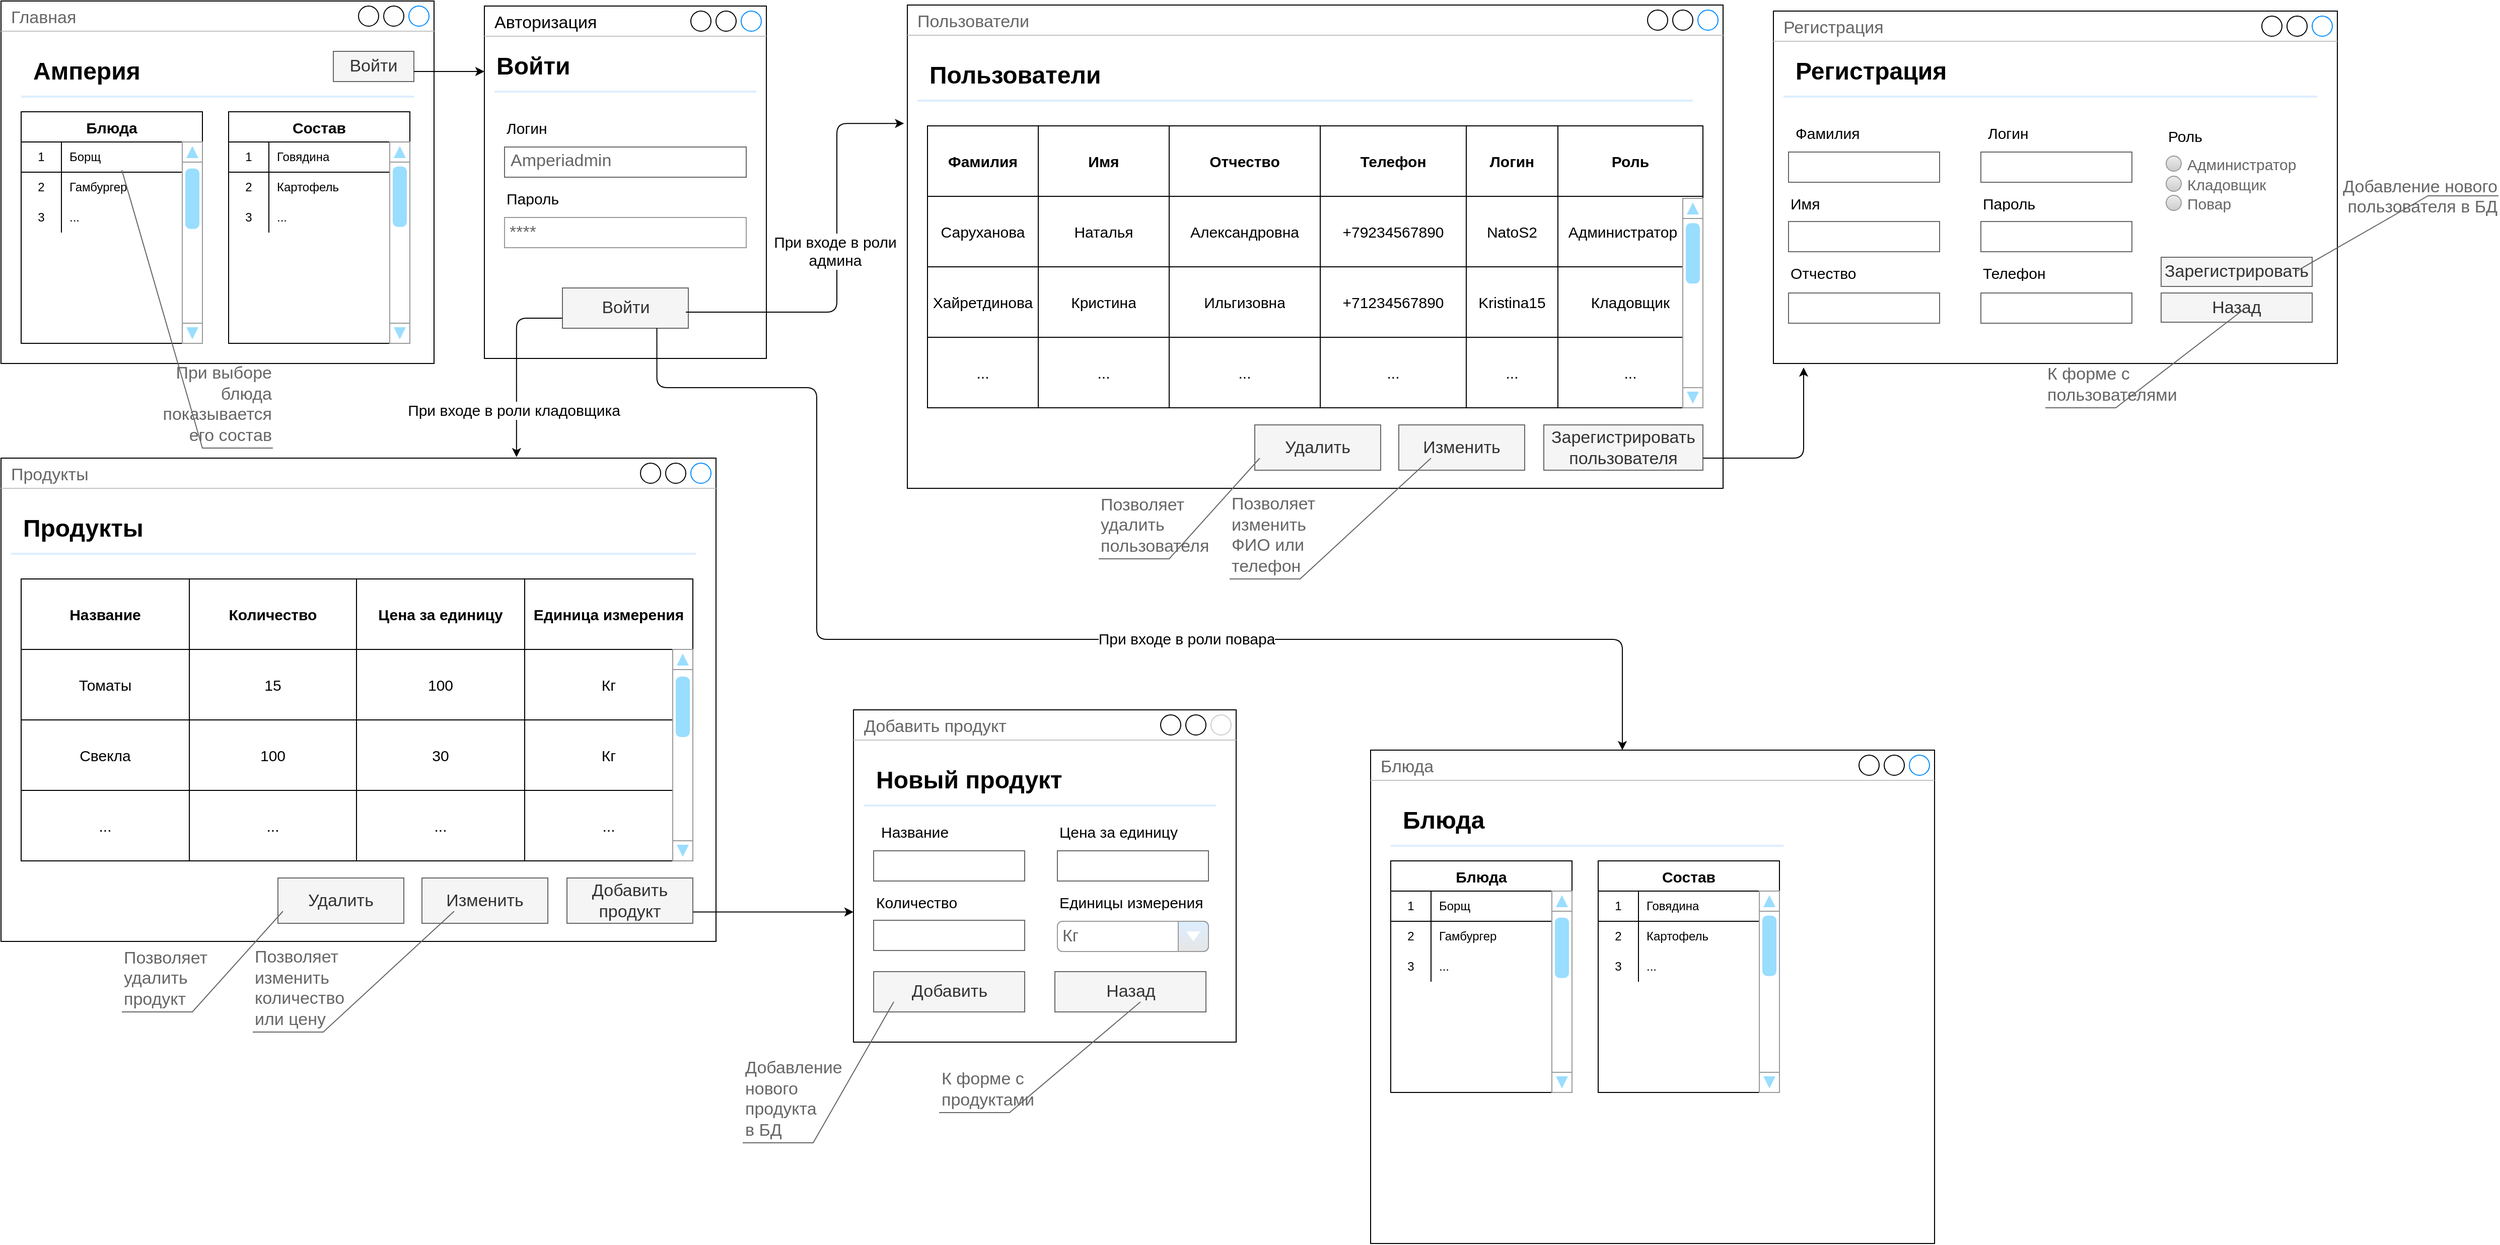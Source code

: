 <mxfile version="14.7.7" type="github">
  <diagram name="Page-1" id="03018318-947c-dd8e-b7a3-06fadd420f32">
    <mxGraphModel dx="1727" dy="912" grid="1" gridSize="10" guides="1" tooltips="1" connect="1" arrows="1" fold="1" page="1" pageScale="1" pageWidth="4681" pageHeight="3300" background="#ffffff" math="0" shadow="0">
      <root>
        <mxCell id="0" />
        <mxCell id="1" parent="0" />
        <mxCell id="wdpsz7SIbts_I8NSBxIE-1" value="Авторизация&lt;br&gt;" style="strokeWidth=1;shadow=0;dashed=0;align=left;html=1;shape=mxgraph.mockup.containers.window;align=left;verticalAlign=top;spacingLeft=8;strokeColor2=#008cff;strokeColor3=#c4c4c4;mainText=;fontSize=17;labelBackgroundColor=none;" vertex="1" parent="1">
          <mxGeometry x="520" y="31" width="280" height="350" as="geometry" />
        </mxCell>
        <mxCell id="wdpsz7SIbts_I8NSBxIE-2" value="Amperiadmin" style="strokeWidth=1;shadow=0;dashed=0;align=left;html=1;shape=mxgraph.mockup.text.textBox;fontColor=#666666;align=left;fontSize=17;spacingLeft=4;spacingTop=-3;strokeColor=#666666;mainText=;gradientColor=none;" vertex="1" parent="1">
          <mxGeometry x="540" y="171" width="240" height="30" as="geometry" />
        </mxCell>
        <UserObject label="Логин" placeholders="1" name="Variable" id="wdpsz7SIbts_I8NSBxIE-6">
          <mxCell style="text;html=1;strokeColor=none;fillColor=none;align=left;verticalAlign=middle;whiteSpace=wrap;overflow=hidden;fontSize=15;" vertex="1" parent="1">
            <mxGeometry x="540" y="141" width="80" height="20" as="geometry" />
          </mxCell>
        </UserObject>
        <UserObject label="Пароль" placeholders="1" name="Variable" id="wdpsz7SIbts_I8NSBxIE-7">
          <mxCell style="text;html=1;strokeColor=none;fillColor=none;align=left;verticalAlign=middle;whiteSpace=wrap;overflow=hidden;fontSize=15;" vertex="1" parent="1">
            <mxGeometry x="540" y="211" width="80" height="20" as="geometry" />
          </mxCell>
        </UserObject>
        <mxCell id="wdpsz7SIbts_I8NSBxIE-9" value="Войти" style="text;strokeColor=none;fillColor=none;html=1;fontSize=24;fontStyle=1;verticalAlign=middle;align=left;" vertex="1" parent="1">
          <mxGeometry x="530" y="71" width="100" height="40" as="geometry" />
        </mxCell>
        <mxCell id="wdpsz7SIbts_I8NSBxIE-11" value="Регистрация" style="strokeWidth=1;shadow=0;dashed=0;align=left;html=1;shape=mxgraph.mockup.containers.window;align=left;verticalAlign=top;spacingLeft=8;strokeColor2=#008cff;strokeColor3=#c4c4c4;fontColor=#666666;mainText=;fontSize=17;labelBackgroundColor=none;gradientColor=none;" vertex="1" parent="1">
          <mxGeometry x="1800" y="36" width="560" height="350" as="geometry" />
        </mxCell>
        <mxCell id="wdpsz7SIbts_I8NSBxIE-12" value="Регистрация" style="text;strokeColor=none;fillColor=none;html=1;fontSize=24;fontStyle=1;verticalAlign=middle;align=left;" vertex="1" parent="1">
          <mxGeometry x="1820" y="76" width="100" height="40" as="geometry" />
        </mxCell>
        <mxCell id="wdpsz7SIbts_I8NSBxIE-25" value="" style="shape=line;strokeColor=#ddeeff;strokeWidth=2;html=1;resizeWidth=1;align=left;" vertex="1" parent="1">
          <mxGeometry x="530" y="111" width="260" height="10" as="geometry" />
        </mxCell>
        <mxCell id="wdpsz7SIbts_I8NSBxIE-27" value="****" style="strokeWidth=1;shadow=0;dashed=0;align=left;html=1;shape=mxgraph.mockup.forms.pwField;strokeColor=#999999;mainText=;align=left;fontColor=#666666;fontSize=17;spacingLeft=3;gradientColor=none;" vertex="1" parent="1">
          <mxGeometry x="540" y="241" width="240" height="30" as="geometry" />
        </mxCell>
        <mxCell id="wdpsz7SIbts_I8NSBxIE-28" value="" style="shape=line;strokeColor=#ddeeff;strokeWidth=2;html=1;resizeWidth=1;align=left;" vertex="1" parent="1">
          <mxGeometry x="1810" y="116" width="530" height="10" as="geometry" />
        </mxCell>
        <mxCell id="wdpsz7SIbts_I8NSBxIE-30" value="Войти" style="rounded=0;whiteSpace=wrap;html=1;fontSize=17;fillColor=#f5f5f5;strokeColor=#666666;fontColor=#333333;align=center;" vertex="1" parent="1">
          <mxGeometry x="597.5" y="311" width="125" height="40" as="geometry" />
        </mxCell>
        <UserObject label="Отчество" placeholders="1" name="Variable" id="wdpsz7SIbts_I8NSBxIE-31">
          <mxCell style="text;html=1;strokeColor=none;fillColor=none;align=left;verticalAlign=middle;whiteSpace=wrap;overflow=hidden;fontSize=15;" vertex="1" parent="1">
            <mxGeometry x="1815" y="285" width="80" height="20" as="geometry" />
          </mxCell>
        </UserObject>
        <UserObject label="Имя" placeholders="1" name="Variable" id="wdpsz7SIbts_I8NSBxIE-32">
          <mxCell style="text;html=1;strokeColor=none;fillColor=none;align=left;verticalAlign=middle;whiteSpace=wrap;overflow=hidden;fontSize=15;" vertex="1" parent="1">
            <mxGeometry x="1815" y="216" width="80" height="20" as="geometry" />
          </mxCell>
        </UserObject>
        <UserObject label="Фамилия" placeholders="1" name="Variable" id="wdpsz7SIbts_I8NSBxIE-33">
          <mxCell style="text;html=1;strokeColor=none;fillColor=none;align=left;verticalAlign=middle;whiteSpace=wrap;overflow=hidden;fontSize=15;" vertex="1" parent="1">
            <mxGeometry x="1820" y="146" width="80" height="20" as="geometry" />
          </mxCell>
        </UserObject>
        <mxCell id="wdpsz7SIbts_I8NSBxIE-34" value="" style="strokeWidth=1;shadow=0;dashed=0;align=left;html=1;shape=mxgraph.mockup.text.textBox;fontColor=#666666;align=left;fontSize=17;spacingLeft=4;spacingTop=-3;strokeColor=#666666;mainText=;gradientColor=none;" vertex="1" parent="1">
          <mxGeometry x="1815" y="176" width="150" height="30" as="geometry" />
        </mxCell>
        <mxCell id="wdpsz7SIbts_I8NSBxIE-35" value="" style="strokeWidth=1;shadow=0;dashed=0;align=left;html=1;shape=mxgraph.mockup.text.textBox;fontColor=#666666;align=left;fontSize=17;spacingLeft=4;spacingTop=-3;strokeColor=#666666;mainText=;gradientColor=none;" vertex="1" parent="1">
          <mxGeometry x="1815" y="245" width="150" height="30" as="geometry" />
        </mxCell>
        <mxCell id="wdpsz7SIbts_I8NSBxIE-36" value="" style="strokeWidth=1;shadow=0;dashed=0;align=left;html=1;shape=mxgraph.mockup.text.textBox;fontColor=#666666;align=left;fontSize=17;spacingLeft=4;spacingTop=-3;strokeColor=#666666;mainText=;gradientColor=none;" vertex="1" parent="1">
          <mxGeometry x="1815" y="316" width="150" height="30" as="geometry" />
        </mxCell>
        <UserObject label="Пароль" placeholders="1" name="Variable" id="wdpsz7SIbts_I8NSBxIE-38">
          <mxCell style="text;html=1;strokeColor=none;fillColor=none;align=left;verticalAlign=middle;whiteSpace=wrap;overflow=hidden;fontSize=15;" vertex="1" parent="1">
            <mxGeometry x="2006" y="216" width="80" height="20" as="geometry" />
          </mxCell>
        </UserObject>
        <UserObject label="Логин" placeholders="1" name="Variable" id="wdpsz7SIbts_I8NSBxIE-39">
          <mxCell style="text;html=1;strokeColor=none;fillColor=none;align=left;verticalAlign=middle;whiteSpace=wrap;overflow=hidden;fontSize=15;" vertex="1" parent="1">
            <mxGeometry x="2011" y="146" width="80" height="20" as="geometry" />
          </mxCell>
        </UserObject>
        <mxCell id="wdpsz7SIbts_I8NSBxIE-40" value="" style="strokeWidth=1;shadow=0;dashed=0;align=left;html=1;shape=mxgraph.mockup.text.textBox;fontColor=#666666;align=left;fontSize=17;spacingLeft=4;spacingTop=-3;strokeColor=#666666;mainText=;gradientColor=none;" vertex="1" parent="1">
          <mxGeometry x="2006" y="176" width="150" height="30" as="geometry" />
        </mxCell>
        <mxCell id="wdpsz7SIbts_I8NSBxIE-41" value="" style="strokeWidth=1;shadow=0;dashed=0;align=left;html=1;shape=mxgraph.mockup.text.textBox;fontColor=#666666;align=left;fontSize=17;spacingLeft=4;spacingTop=-3;strokeColor=#666666;mainText=;gradientColor=none;" vertex="1" parent="1">
          <mxGeometry x="2006" y="245" width="150" height="30" as="geometry" />
        </mxCell>
        <UserObject label="Роль" placeholders="1" name="Variable" id="wdpsz7SIbts_I8NSBxIE-42">
          <mxCell style="text;html=1;strokeColor=none;fillColor=none;align=left;verticalAlign=middle;whiteSpace=wrap;overflow=hidden;fontSize=15;" vertex="1" parent="1">
            <mxGeometry x="2190" y="149" width="80" height="20" as="geometry" />
          </mxCell>
        </UserObject>
        <mxCell id="wdpsz7SIbts_I8NSBxIE-43" value="Администратор" style="shape=ellipse;fillColor=#eeeeee;strokeColor=#999999;gradientColor=#cccccc;html=1;align=left;spacingLeft=4;fontSize=15;fontColor=#666666;labelPosition=right;shadow=0;" vertex="1" parent="1">
          <mxGeometry x="2190" y="180" width="15" height="15" as="geometry" />
        </mxCell>
        <mxCell id="wdpsz7SIbts_I8NSBxIE-44" value="Кладовщик" style="shape=ellipse;fillColor=#eeeeee;strokeColor=#999999;gradientColor=#cccccc;html=1;align=left;spacingLeft=4;fontSize=15;fontColor=#666666;labelPosition=right;shadow=0;" vertex="1" parent="1">
          <mxGeometry x="2190" y="200" width="15" height="15" as="geometry" />
        </mxCell>
        <mxCell id="wdpsz7SIbts_I8NSBxIE-45" value="Повар" style="shape=ellipse;fillColor=#eeeeee;strokeColor=#999999;gradientColor=#cccccc;html=1;align=left;spacingLeft=4;fontSize=15;fontColor=#666666;labelPosition=right;shadow=0;" vertex="1" parent="1">
          <mxGeometry x="2190" y="219" width="15" height="15" as="geometry" />
        </mxCell>
        <UserObject label="Телефон" placeholders="1" name="Variable" id="wdpsz7SIbts_I8NSBxIE-47">
          <mxCell style="text;html=1;strokeColor=none;fillColor=none;align=left;verticalAlign=middle;whiteSpace=wrap;overflow=hidden;fontSize=15;" vertex="1" parent="1">
            <mxGeometry x="2006" y="285" width="80" height="20" as="geometry" />
          </mxCell>
        </UserObject>
        <mxCell id="wdpsz7SIbts_I8NSBxIE-48" value="" style="strokeWidth=1;shadow=0;dashed=0;align=left;html=1;shape=mxgraph.mockup.text.textBox;fontColor=#666666;align=left;fontSize=17;spacingLeft=4;spacingTop=-3;strokeColor=#666666;mainText=;gradientColor=none;" vertex="1" parent="1">
          <mxGeometry x="2006" y="316" width="150" height="30" as="geometry" />
        </mxCell>
        <mxCell id="wdpsz7SIbts_I8NSBxIE-49" value="Назад" style="rounded=0;whiteSpace=wrap;html=1;fontSize=17;fillColor=#f5f5f5;strokeColor=#666666;fontColor=#333333;align=center;" vertex="1" parent="1">
          <mxGeometry x="2185" y="316" width="150" height="29" as="geometry" />
        </mxCell>
        <mxCell id="wdpsz7SIbts_I8NSBxIE-50" value="Добавить продукт" style="strokeWidth=1;shadow=0;dashed=0;align=center;html=1;shape=mxgraph.mockup.containers.window;align=left;verticalAlign=top;spacingLeft=8;strokeColor2=#CCCCCC;strokeColor3=#c4c4c4;fontColor=#666666;mainText=;fontSize=17;labelBackgroundColor=none;gradientColor=none;connectable=1;recursiveResize=1;" vertex="1" parent="1">
          <mxGeometry x="886.5" y="730" width="380" height="330" as="geometry" />
        </mxCell>
        <mxCell id="wdpsz7SIbts_I8NSBxIE-51" value="Новый продукт" style="text;strokeColor=none;fillColor=none;html=1;fontSize=24;fontStyle=1;verticalAlign=middle;align=left;" vertex="1" parent="1">
          <mxGeometry x="906.5" y="780" width="100" height="40" as="geometry" />
        </mxCell>
        <mxCell id="wdpsz7SIbts_I8NSBxIE-52" value="" style="shape=line;strokeColor=#ddeeff;strokeWidth=2;html=1;resizeWidth=1;align=left;" vertex="1" parent="1">
          <mxGeometry x="896.5" y="820" width="350" height="10" as="geometry" />
        </mxCell>
        <UserObject label="Цена за единицу" placeholders="1" name="Variable" id="wdpsz7SIbts_I8NSBxIE-53">
          <mxCell style="text;html=1;strokeColor=none;fillColor=none;align=left;verticalAlign=middle;whiteSpace=wrap;overflow=hidden;fontSize=15;" vertex="1" parent="1">
            <mxGeometry x="1089" y="840" width="160" height="20" as="geometry" />
          </mxCell>
        </UserObject>
        <UserObject label="Количество" placeholders="1" name="Variable" id="wdpsz7SIbts_I8NSBxIE-54">
          <mxCell style="text;html=1;strokeColor=none;fillColor=none;align=left;verticalAlign=middle;whiteSpace=wrap;overflow=hidden;fontSize=15;" vertex="1" parent="1">
            <mxGeometry x="906.5" y="910" width="100" height="20" as="geometry" />
          </mxCell>
        </UserObject>
        <UserObject label="Название" placeholders="1" name="Variable" id="wdpsz7SIbts_I8NSBxIE-55">
          <mxCell style="text;html=1;strokeColor=none;fillColor=none;align=left;verticalAlign=middle;whiteSpace=wrap;overflow=hidden;fontSize=15;" vertex="1" parent="1">
            <mxGeometry x="911.5" y="840" width="80" height="20" as="geometry" />
          </mxCell>
        </UserObject>
        <mxCell id="wdpsz7SIbts_I8NSBxIE-56" value="" style="strokeWidth=1;shadow=0;dashed=0;align=left;html=1;shape=mxgraph.mockup.text.textBox;fontColor=#666666;align=left;fontSize=17;spacingLeft=4;spacingTop=-3;strokeColor=#666666;mainText=;gradientColor=none;" vertex="1" parent="1">
          <mxGeometry x="906.5" y="870" width="150" height="30" as="geometry" />
        </mxCell>
        <mxCell id="wdpsz7SIbts_I8NSBxIE-57" value="" style="strokeWidth=1;shadow=0;dashed=0;align=left;html=1;shape=mxgraph.mockup.text.textBox;fontColor=#666666;align=left;fontSize=17;spacingLeft=4;spacingTop=-3;strokeColor=#666666;mainText=;gradientColor=none;" vertex="1" parent="1">
          <mxGeometry x="906.5" y="939" width="150" height="30" as="geometry" />
        </mxCell>
        <UserObject label="Единицы измерения" placeholders="1" name="Variable" id="wdpsz7SIbts_I8NSBxIE-60">
          <mxCell style="text;html=1;strokeColor=none;fillColor=none;align=left;verticalAlign=middle;whiteSpace=wrap;overflow=hidden;fontSize=15;" vertex="1" parent="1">
            <mxGeometry x="1089" y="910" width="147.5" height="20" as="geometry" />
          </mxCell>
        </UserObject>
        <mxCell id="wdpsz7SIbts_I8NSBxIE-61" value="" style="strokeWidth=1;shadow=0;dashed=0;align=left;html=1;shape=mxgraph.mockup.text.textBox;fontColor=#666666;align=left;fontSize=17;spacingLeft=4;spacingTop=-3;strokeColor=#666666;mainText=;gradientColor=none;" vertex="1" parent="1">
          <mxGeometry x="1089" y="870" width="150" height="30" as="geometry" />
        </mxCell>
        <mxCell id="wdpsz7SIbts_I8NSBxIE-62" value="Кг" style="strokeWidth=1;shadow=0;dashed=0;align=center;html=1;shape=mxgraph.mockup.forms.comboBox;strokeColor=#999999;fillColor=#ddeeff;align=left;fillColor2=#E6E6E6;mainText=;fontColor=#666666;fontSize=17;spacingLeft=3;labelBackgroundColor=none;sketch=0;" vertex="1" parent="1">
          <mxGeometry x="1089" y="940" width="150" height="30" as="geometry" />
        </mxCell>
        <mxCell id="wdpsz7SIbts_I8NSBxIE-63" value="Добавить" style="rounded=0;whiteSpace=wrap;html=1;fontSize=17;fillColor=#f5f5f5;strokeColor=#666666;fontColor=#333333;align=center;" vertex="1" parent="1">
          <mxGeometry x="906.5" y="990" width="150" height="40" as="geometry" />
        </mxCell>
        <mxCell id="wdpsz7SIbts_I8NSBxIE-64" value="Главная" style="strokeWidth=1;shadow=0;dashed=0;align=center;html=1;shape=mxgraph.mockup.containers.window;align=left;verticalAlign=top;spacingLeft=8;strokeColor2=#008cff;strokeColor3=#c4c4c4;fontColor=#666666;mainText=;fontSize=17;labelBackgroundColor=none;rounded=0;sketch=0;gradientColor=none;" vertex="1" parent="1">
          <mxGeometry x="40" y="26" width="430" height="360" as="geometry" />
        </mxCell>
        <mxCell id="wdpsz7SIbts_I8NSBxIE-65" value="Блюда" style="shape=table;startSize=30;container=1;collapsible=0;childLayout=tableLayout;fixedRows=1;rowLines=0;fontStyle=1;align=center;rounded=0;shadow=0;labelBackgroundColor=none;sketch=0;fontSize=15;gradientColor=none;" vertex="1" parent="1">
          <mxGeometry x="60" y="136" width="180" height="230" as="geometry" />
        </mxCell>
        <mxCell id="wdpsz7SIbts_I8NSBxIE-66" value="" style="shape=partialRectangle;html=1;whiteSpace=wrap;collapsible=0;dropTarget=0;pointerEvents=0;fillColor=none;top=0;left=0;bottom=1;right=0;points=[[0,0.5],[1,0.5]];portConstraint=eastwest;" vertex="1" parent="wdpsz7SIbts_I8NSBxIE-65">
          <mxGeometry y="30" width="180" height="30" as="geometry" />
        </mxCell>
        <mxCell id="wdpsz7SIbts_I8NSBxIE-67" value="1" style="shape=partialRectangle;html=1;whiteSpace=wrap;connectable=0;fillColor=none;top=0;left=0;bottom=0;right=0;overflow=hidden;" vertex="1" parent="wdpsz7SIbts_I8NSBxIE-66">
          <mxGeometry width="40" height="30" as="geometry" />
        </mxCell>
        <mxCell id="wdpsz7SIbts_I8NSBxIE-68" value="Борщ" style="shape=partialRectangle;html=1;whiteSpace=wrap;connectable=0;fillColor=none;top=0;left=0;bottom=0;right=0;align=left;spacingLeft=6;overflow=hidden;" vertex="1" parent="wdpsz7SIbts_I8NSBxIE-66">
          <mxGeometry x="40" width="140" height="30" as="geometry" />
        </mxCell>
        <mxCell id="wdpsz7SIbts_I8NSBxIE-69" value="" style="shape=partialRectangle;html=1;whiteSpace=wrap;collapsible=0;dropTarget=0;pointerEvents=0;fillColor=none;top=0;left=0;bottom=0;right=0;points=[[0,0.5],[1,0.5]];portConstraint=eastwest;" vertex="1" parent="wdpsz7SIbts_I8NSBxIE-65">
          <mxGeometry y="60" width="180" height="30" as="geometry" />
        </mxCell>
        <mxCell id="wdpsz7SIbts_I8NSBxIE-70" value="2" style="shape=partialRectangle;html=1;whiteSpace=wrap;connectable=0;fillColor=none;top=0;left=0;bottom=0;right=0;overflow=hidden;" vertex="1" parent="wdpsz7SIbts_I8NSBxIE-69">
          <mxGeometry width="40" height="30" as="geometry" />
        </mxCell>
        <mxCell id="wdpsz7SIbts_I8NSBxIE-71" value="Гамбургер" style="shape=partialRectangle;html=1;whiteSpace=wrap;connectable=0;fillColor=none;top=0;left=0;bottom=0;right=0;align=left;spacingLeft=6;overflow=hidden;" vertex="1" parent="wdpsz7SIbts_I8NSBxIE-69">
          <mxGeometry x="40" width="140" height="30" as="geometry" />
        </mxCell>
        <mxCell id="wdpsz7SIbts_I8NSBxIE-72" value="" style="shape=partialRectangle;html=1;whiteSpace=wrap;collapsible=0;dropTarget=0;pointerEvents=0;fillColor=none;top=0;left=0;bottom=0;right=0;points=[[0,0.5],[1,0.5]];portConstraint=eastwest;" vertex="1" parent="wdpsz7SIbts_I8NSBxIE-65">
          <mxGeometry y="90" width="180" height="30" as="geometry" />
        </mxCell>
        <mxCell id="wdpsz7SIbts_I8NSBxIE-73" value="3" style="shape=partialRectangle;html=1;whiteSpace=wrap;connectable=0;fillColor=none;top=0;left=0;bottom=0;right=0;overflow=hidden;" vertex="1" parent="wdpsz7SIbts_I8NSBxIE-72">
          <mxGeometry width="40" height="30" as="geometry" />
        </mxCell>
        <mxCell id="wdpsz7SIbts_I8NSBxIE-74" value="..." style="shape=partialRectangle;html=1;whiteSpace=wrap;connectable=0;fillColor=none;top=0;left=0;bottom=0;right=0;align=left;spacingLeft=6;overflow=hidden;" vertex="1" parent="wdpsz7SIbts_I8NSBxIE-72">
          <mxGeometry x="40" width="140" height="30" as="geometry" />
        </mxCell>
        <mxCell id="wdpsz7SIbts_I8NSBxIE-94" value="" style="verticalLabelPosition=bottom;shadow=0;dashed=0;align=center;html=1;verticalAlign=top;strokeWidth=1;shape=mxgraph.mockup.navigation.scrollBar;strokeColor=#999999;barPos=93.667;fillColor2=#99ddff;strokeColor2=none;direction=north;rounded=0;labelBackgroundColor=none;sketch=0;fontSize=15;gradientColor=none;" vertex="1" parent="1">
          <mxGeometry x="220" y="166" width="20" height="200" as="geometry" />
        </mxCell>
        <mxCell id="wdpsz7SIbts_I8NSBxIE-96" value="Амперия" style="text;strokeColor=none;fillColor=none;html=1;fontSize=24;fontStyle=1;verticalAlign=middle;align=left;" vertex="1" parent="1">
          <mxGeometry x="70" y="76" width="100" height="40" as="geometry" />
        </mxCell>
        <mxCell id="wdpsz7SIbts_I8NSBxIE-97" value="" style="shape=line;strokeColor=#ddeeff;strokeWidth=2;html=1;resizeWidth=1;align=left;" vertex="1" parent="1">
          <mxGeometry x="60" y="116" width="390" height="10" as="geometry" />
        </mxCell>
        <mxCell id="wdpsz7SIbts_I8NSBxIE-98" value="Состав" style="shape=table;startSize=30;container=1;collapsible=0;childLayout=tableLayout;fixedRows=1;rowLines=0;fontStyle=1;align=center;rounded=0;shadow=0;labelBackgroundColor=none;sketch=0;fontSize=15;gradientColor=none;" vertex="1" parent="1">
          <mxGeometry x="266" y="136" width="180" height="230" as="geometry" />
        </mxCell>
        <mxCell id="wdpsz7SIbts_I8NSBxIE-99" value="" style="shape=partialRectangle;html=1;whiteSpace=wrap;collapsible=0;dropTarget=0;pointerEvents=0;fillColor=none;top=0;left=0;bottom=1;right=0;points=[[0,0.5],[1,0.5]];portConstraint=eastwest;" vertex="1" parent="wdpsz7SIbts_I8NSBxIE-98">
          <mxGeometry y="30" width="180" height="30" as="geometry" />
        </mxCell>
        <mxCell id="wdpsz7SIbts_I8NSBxIE-100" value="1" style="shape=partialRectangle;html=1;whiteSpace=wrap;connectable=0;fillColor=none;top=0;left=0;bottom=0;right=0;overflow=hidden;" vertex="1" parent="wdpsz7SIbts_I8NSBxIE-99">
          <mxGeometry width="40" height="30" as="geometry" />
        </mxCell>
        <mxCell id="wdpsz7SIbts_I8NSBxIE-101" value="Говядина" style="shape=partialRectangle;html=1;whiteSpace=wrap;connectable=0;fillColor=none;top=0;left=0;bottom=0;right=0;align=left;spacingLeft=6;overflow=hidden;strokeColor=none;strokeWidth=0;" vertex="1" parent="wdpsz7SIbts_I8NSBxIE-99">
          <mxGeometry x="40" width="140" height="30" as="geometry" />
        </mxCell>
        <mxCell id="wdpsz7SIbts_I8NSBxIE-102" value="" style="shape=partialRectangle;html=1;whiteSpace=wrap;collapsible=0;dropTarget=0;pointerEvents=0;fillColor=none;top=0;left=0;bottom=0;right=0;points=[[0,0.5],[1,0.5]];portConstraint=eastwest;" vertex="1" parent="wdpsz7SIbts_I8NSBxIE-98">
          <mxGeometry y="60" width="180" height="30" as="geometry" />
        </mxCell>
        <mxCell id="wdpsz7SIbts_I8NSBxIE-103" value="2" style="shape=partialRectangle;html=1;whiteSpace=wrap;connectable=0;fillColor=none;top=0;left=0;bottom=0;right=0;overflow=hidden;strokeColor=none;" vertex="1" parent="wdpsz7SIbts_I8NSBxIE-102">
          <mxGeometry width="40" height="30" as="geometry" />
        </mxCell>
        <mxCell id="wdpsz7SIbts_I8NSBxIE-104" value="Картофель" style="shape=partialRectangle;html=1;whiteSpace=wrap;connectable=0;fillColor=none;top=0;left=0;bottom=0;right=0;align=left;spacingLeft=6;overflow=hidden;strokeColor=none;" vertex="1" parent="wdpsz7SIbts_I8NSBxIE-102">
          <mxGeometry x="40" width="140" height="30" as="geometry" />
        </mxCell>
        <mxCell id="wdpsz7SIbts_I8NSBxIE-105" value="" style="shape=partialRectangle;html=1;whiteSpace=wrap;collapsible=0;dropTarget=0;pointerEvents=0;fillColor=none;top=0;left=0;bottom=0;right=0;points=[[0,0.5],[1,0.5]];portConstraint=eastwest;" vertex="1" parent="wdpsz7SIbts_I8NSBxIE-98">
          <mxGeometry y="90" width="180" height="30" as="geometry" />
        </mxCell>
        <mxCell id="wdpsz7SIbts_I8NSBxIE-106" value="3" style="shape=partialRectangle;html=1;whiteSpace=wrap;connectable=0;fillColor=none;top=0;left=0;bottom=0;right=0;overflow=hidden;" vertex="1" parent="wdpsz7SIbts_I8NSBxIE-105">
          <mxGeometry width="40" height="30" as="geometry" />
        </mxCell>
        <mxCell id="wdpsz7SIbts_I8NSBxIE-107" value="..." style="shape=partialRectangle;html=1;whiteSpace=wrap;connectable=0;fillColor=none;top=0;left=0;bottom=0;right=0;align=left;spacingLeft=6;overflow=hidden;" vertex="1" parent="wdpsz7SIbts_I8NSBxIE-105">
          <mxGeometry x="40" width="140" height="30" as="geometry" />
        </mxCell>
        <mxCell id="wdpsz7SIbts_I8NSBxIE-108" value="" style="verticalLabelPosition=bottom;shadow=0;dashed=0;align=center;html=1;verticalAlign=top;strokeWidth=1;shape=mxgraph.mockup.navigation.scrollBar;strokeColor=#999999;barPos=95.667;fillColor2=#99ddff;strokeColor2=none;direction=north;rounded=0;labelBackgroundColor=none;sketch=0;fontSize=15;gradientColor=none;" vertex="1" parent="1">
          <mxGeometry x="426" y="166" width="20" height="200" as="geometry" />
        </mxCell>
        <mxCell id="wdpsz7SIbts_I8NSBxIE-111" value="Войти" style="rounded=0;whiteSpace=wrap;html=1;fontSize=17;fillColor=#f5f5f5;strokeColor=#666666;fontColor=#333333;align=center;" vertex="1" parent="1">
          <mxGeometry x="370" y="76" width="80" height="30" as="geometry" />
        </mxCell>
        <mxCell id="wdpsz7SIbts_I8NSBxIE-113" value="" style="edgeStyle=segmentEdgeStyle;endArrow=classic;html=1;fontSize=15;" edge="1" parent="1">
          <mxGeometry width="50" height="50" relative="1" as="geometry">
            <mxPoint x="450" y="96" as="sourcePoint" />
            <mxPoint x="520" y="96" as="targetPoint" />
          </mxGeometry>
        </mxCell>
        <mxCell id="wdpsz7SIbts_I8NSBxIE-114" value="Продукты" style="strokeWidth=1;shadow=0;dashed=0;align=center;html=1;shape=mxgraph.mockup.containers.window;align=left;verticalAlign=top;spacingLeft=8;strokeColor2=#008cff;strokeColor3=#c4c4c4;fontColor=#666666;mainText=;fontSize=17;labelBackgroundColor=none;rounded=0;sketch=0;gradientColor=none;" vertex="1" parent="1">
          <mxGeometry x="40" y="480" width="710" height="480" as="geometry" />
        </mxCell>
        <mxCell id="wdpsz7SIbts_I8NSBxIE-117" value="Продукты" style="text;strokeColor=none;fillColor=none;html=1;fontSize=24;fontStyle=1;verticalAlign=middle;align=left;" vertex="1" parent="1">
          <mxGeometry x="60" y="530" width="100" height="40" as="geometry" />
        </mxCell>
        <mxCell id="wdpsz7SIbts_I8NSBxIE-118" value="" style="shape=line;strokeColor=#ddeeff;strokeWidth=2;html=1;resizeWidth=1;align=left;" vertex="1" parent="1">
          <mxGeometry x="50" y="570" width="680" height="10" as="geometry" />
        </mxCell>
        <mxCell id="wdpsz7SIbts_I8NSBxIE-119" value="" style="shape=table;html=1;whiteSpace=wrap;startSize=0;container=1;collapsible=0;childLayout=tableLayout;columnLines=0;rowLines=0;rounded=0;shadow=0;labelBackgroundColor=none;sketch=0;fontSize=18;strokeColor=#000000;strokeWidth=0;gradientColor=none;align=center;" vertex="1" parent="1">
          <mxGeometry x="60" y="600" width="500" height="210" as="geometry" />
        </mxCell>
        <mxCell id="wdpsz7SIbts_I8NSBxIE-120" value="" style="shape=partialRectangle;html=1;whiteSpace=wrap;collapsible=0;dropTarget=0;pointerEvents=0;fillColor=none;top=0;left=0;bottom=0;right=0;points=[[0,0.5],[1,0.5]];portConstraint=eastwest;" vertex="1" parent="wdpsz7SIbts_I8NSBxIE-119">
          <mxGeometry width="500" height="70" as="geometry" />
        </mxCell>
        <mxCell id="wdpsz7SIbts_I8NSBxIE-121" value="Название" style="shape=partialRectangle;html=1;whiteSpace=wrap;connectable=0;fillColor=none;top=1;left=1;bottom=1;right=1;overflow=hidden;fontStyle=1;fontSize=15;" vertex="1" parent="wdpsz7SIbts_I8NSBxIE-120">
          <mxGeometry width="167" height="70" as="geometry" />
        </mxCell>
        <mxCell id="wdpsz7SIbts_I8NSBxIE-122" value="Количество" style="shape=partialRectangle;html=1;whiteSpace=wrap;connectable=0;fillColor=none;top=1;left=1;bottom=1;right=1;overflow=hidden;fontStyle=1;fontSize=15;" vertex="1" parent="wdpsz7SIbts_I8NSBxIE-120">
          <mxGeometry x="167" width="166" height="70" as="geometry" />
        </mxCell>
        <mxCell id="wdpsz7SIbts_I8NSBxIE-123" value="Цена за единицу" style="shape=partialRectangle;html=1;whiteSpace=wrap;connectable=0;fillColor=none;top=1;left=1;bottom=1;right=1;overflow=hidden;fontStyle=1;fontSize=15;" vertex="1" parent="wdpsz7SIbts_I8NSBxIE-120">
          <mxGeometry x="333" width="167" height="70" as="geometry" />
        </mxCell>
        <mxCell id="wdpsz7SIbts_I8NSBxIE-128" value="" style="shape=partialRectangle;html=1;whiteSpace=wrap;collapsible=0;dropTarget=0;pointerEvents=0;fillColor=none;top=0;left=0;bottom=0;right=0;points=[[0,0.5],[1,0.5]];portConstraint=eastwest;" vertex="1" parent="wdpsz7SIbts_I8NSBxIE-119">
          <mxGeometry y="70" width="500" height="70" as="geometry" />
        </mxCell>
        <mxCell id="wdpsz7SIbts_I8NSBxIE-129" value="Томаты" style="shape=partialRectangle;html=1;whiteSpace=wrap;connectable=0;fillColor=none;top=1;left=1;bottom=1;right=1;overflow=hidden;fontSize=15;" vertex="1" parent="wdpsz7SIbts_I8NSBxIE-128">
          <mxGeometry width="167" height="70" as="geometry" />
        </mxCell>
        <mxCell id="wdpsz7SIbts_I8NSBxIE-130" value="15" style="shape=partialRectangle;html=1;whiteSpace=wrap;connectable=0;fillColor=none;top=1;left=1;bottom=1;right=1;overflow=hidden;fontSize=15;" vertex="1" parent="wdpsz7SIbts_I8NSBxIE-128">
          <mxGeometry x="167" width="166" height="70" as="geometry" />
        </mxCell>
        <mxCell id="wdpsz7SIbts_I8NSBxIE-131" value="100" style="shape=partialRectangle;html=1;whiteSpace=wrap;connectable=0;fillColor=none;top=1;left=1;bottom=1;right=1;overflow=hidden;fontSize=15;" vertex="1" parent="wdpsz7SIbts_I8NSBxIE-128">
          <mxGeometry x="333" width="167" height="70" as="geometry" />
        </mxCell>
        <mxCell id="wdpsz7SIbts_I8NSBxIE-124" value="" style="shape=partialRectangle;html=1;whiteSpace=wrap;collapsible=0;dropTarget=0;pointerEvents=0;fillColor=none;top=0;left=0;bottom=0;right=0;points=[[0,0.5],[1,0.5]];portConstraint=eastwest;" vertex="1" parent="wdpsz7SIbts_I8NSBxIE-119">
          <mxGeometry y="140" width="500" height="70" as="geometry" />
        </mxCell>
        <mxCell id="wdpsz7SIbts_I8NSBxIE-125" value="Свекла" style="shape=partialRectangle;html=1;whiteSpace=wrap;connectable=0;fillColor=none;top=1;left=1;bottom=1;right=1;overflow=hidden;fontSize=15;" vertex="1" parent="wdpsz7SIbts_I8NSBxIE-124">
          <mxGeometry width="167" height="70" as="geometry" />
        </mxCell>
        <mxCell id="wdpsz7SIbts_I8NSBxIE-126" value="100" style="shape=partialRectangle;html=1;whiteSpace=wrap;connectable=0;fillColor=none;top=1;left=1;bottom=1;right=1;overflow=hidden;fontSize=15;" vertex="1" parent="wdpsz7SIbts_I8NSBxIE-124">
          <mxGeometry x="167" width="166" height="70" as="geometry" />
        </mxCell>
        <mxCell id="wdpsz7SIbts_I8NSBxIE-127" value="30" style="shape=partialRectangle;html=1;whiteSpace=wrap;connectable=0;fillColor=none;top=1;left=1;bottom=1;right=1;overflow=hidden;fontSize=15;" vertex="1" parent="wdpsz7SIbts_I8NSBxIE-124">
          <mxGeometry x="333" width="167" height="70" as="geometry" />
        </mxCell>
        <mxCell id="wdpsz7SIbts_I8NSBxIE-132" value="Единица измерения" style="shape=partialRectangle;html=1;whiteSpace=wrap;connectable=0;fillColor=none;top=1;left=1;bottom=1;right=1;overflow=hidden;fontStyle=1;fontSize=15;" vertex="1" parent="1">
          <mxGeometry x="560" y="600" width="167" height="70" as="geometry" />
        </mxCell>
        <mxCell id="wdpsz7SIbts_I8NSBxIE-133" value="Кг" style="shape=partialRectangle;html=1;whiteSpace=wrap;connectable=0;fillColor=none;top=1;left=1;bottom=1;right=1;overflow=hidden;fontSize=15;" vertex="1" parent="1">
          <mxGeometry x="560" y="670" width="167" height="70" as="geometry" />
        </mxCell>
        <mxCell id="wdpsz7SIbts_I8NSBxIE-134" value="Кг" style="shape=partialRectangle;html=1;whiteSpace=wrap;connectable=0;fillColor=none;top=1;left=1;bottom=1;right=1;overflow=hidden;fontSize=15;" vertex="1" parent="1">
          <mxGeometry x="560" y="740" width="167" height="70" as="geometry" />
        </mxCell>
        <mxCell id="wdpsz7SIbts_I8NSBxIE-139" value="..." style="shape=partialRectangle;html=1;whiteSpace=wrap;connectable=0;fillColor=none;top=1;left=1;bottom=1;right=1;overflow=hidden;fontSize=15;" vertex="1" parent="1">
          <mxGeometry x="60" y="810" width="167" height="70" as="geometry" />
        </mxCell>
        <mxCell id="wdpsz7SIbts_I8NSBxIE-140" value="..." style="shape=partialRectangle;html=1;whiteSpace=wrap;connectable=0;fillColor=none;top=1;left=1;bottom=1;right=1;overflow=hidden;fontSize=15;" vertex="1" parent="1">
          <mxGeometry x="227" y="810" width="166" height="70" as="geometry" />
        </mxCell>
        <mxCell id="wdpsz7SIbts_I8NSBxIE-141" value="..." style="shape=partialRectangle;html=1;whiteSpace=wrap;connectable=0;fillColor=none;top=1;left=1;bottom=1;right=1;overflow=hidden;fontSize=15;" vertex="1" parent="1">
          <mxGeometry x="393" y="810" width="167" height="70" as="geometry" />
        </mxCell>
        <mxCell id="wdpsz7SIbts_I8NSBxIE-142" value="..." style="shape=partialRectangle;html=1;whiteSpace=wrap;connectable=0;fillColor=none;top=1;left=1;bottom=1;right=1;overflow=hidden;fontSize=15;" vertex="1" parent="1">
          <mxGeometry x="560" y="810" width="167" height="70" as="geometry" />
        </mxCell>
        <mxCell id="wdpsz7SIbts_I8NSBxIE-144" value="" style="verticalLabelPosition=bottom;shadow=0;dashed=0;align=center;html=1;verticalAlign=top;strokeWidth=1;shape=mxgraph.mockup.navigation.scrollBar;strokeColor=#999999;barPos=93.667;fillColor2=#99ddff;strokeColor2=none;direction=north;rounded=0;labelBackgroundColor=none;sketch=0;fontSize=15;gradientColor=none;" vertex="1" parent="1">
          <mxGeometry x="707" y="670" width="20" height="210" as="geometry" />
        </mxCell>
        <mxCell id="wdpsz7SIbts_I8NSBxIE-145" value="Добавить продукт" style="rounded=0;whiteSpace=wrap;html=1;fontSize=17;fillColor=#f5f5f5;strokeColor=#666666;fontColor=#333333;align=center;" vertex="1" parent="1">
          <mxGeometry x="602" y="897" width="125" height="45" as="geometry" />
        </mxCell>
        <mxCell id="wdpsz7SIbts_I8NSBxIE-146" value="Изменить" style="rounded=0;whiteSpace=wrap;html=1;fontSize=17;fillColor=#f5f5f5;strokeColor=#666666;fontColor=#333333;align=center;" vertex="1" parent="1">
          <mxGeometry x="458" y="897" width="125" height="45" as="geometry" />
        </mxCell>
        <mxCell id="wdpsz7SIbts_I8NSBxIE-148" value="Удалить" style="rounded=0;whiteSpace=wrap;html=1;fontSize=17;fillColor=#f5f5f5;strokeColor=#666666;fontColor=#333333;align=center;" vertex="1" parent="1">
          <mxGeometry x="315" y="897" width="125" height="45" as="geometry" />
        </mxCell>
        <mxCell id="wdpsz7SIbts_I8NSBxIE-149" value="" style="edgeStyle=segmentEdgeStyle;endArrow=classic;html=1;fontSize=15;entryX=0.721;entryY=-0.002;entryDx=0;entryDy=0;entryPerimeter=0;exitX=0;exitY=0.75;exitDx=0;exitDy=0;" edge="1" parent="1" source="wdpsz7SIbts_I8NSBxIE-30" target="wdpsz7SIbts_I8NSBxIE-114">
          <mxGeometry width="50" height="50" relative="1" as="geometry">
            <mxPoint x="590" y="350" as="sourcePoint" />
            <mxPoint x="570" y="660" as="targetPoint" />
          </mxGeometry>
        </mxCell>
        <mxCell id="wdpsz7SIbts_I8NSBxIE-150" value="При входе в роли кладовщика" style="edgeLabel;html=1;align=center;verticalAlign=middle;resizable=0;points=[];fontSize=15;" vertex="1" connectable="0" parent="wdpsz7SIbts_I8NSBxIE-149">
          <mxGeometry x="0.488" y="-3" relative="1" as="geometry">
            <mxPoint as="offset" />
          </mxGeometry>
        </mxCell>
        <mxCell id="wdpsz7SIbts_I8NSBxIE-151" value="" style="edgeStyle=segmentEdgeStyle;endArrow=classic;html=1;fontSize=15;exitX=1;exitY=0.75;exitDx=0;exitDy=0;" edge="1" parent="1" source="wdpsz7SIbts_I8NSBxIE-145" target="wdpsz7SIbts_I8NSBxIE-50">
          <mxGeometry width="50" height="50" relative="1" as="geometry">
            <mxPoint x="783.5" y="1008.25" as="sourcePoint" />
            <mxPoint x="776.5" y="800" as="targetPoint" />
          </mxGeometry>
        </mxCell>
        <mxCell id="wdpsz7SIbts_I8NSBxIE-152" value="Позволяет &lt;br&gt;удалить&lt;br&gt;продукт" style="strokeWidth=1;shadow=0;dashed=0;align=center;html=1;shape=mxgraph.mockup.text.callout;linkText=;textSize=17;textColor=#666666;callDir=SW;callStyle=line;fontSize=17;fontColor=#666666;align=left;verticalAlign=bottom;strokeColor=#666666;rounded=0;labelBackgroundColor=none;sketch=0;gradientColor=none;" vertex="1" parent="1">
          <mxGeometry x="160" y="930" width="160" height="100" as="geometry" />
        </mxCell>
        <mxCell id="wdpsz7SIbts_I8NSBxIE-153" value="Позволяет&lt;br&gt;изменить&lt;br&gt;количество&lt;br&gt;или цену" style="strokeWidth=1;shadow=0;dashed=0;align=center;html=1;shape=mxgraph.mockup.text.callout;linkText=;textSize=17;textColor=#666666;callDir=SW;callStyle=line;fontSize=17;fontColor=#666666;align=left;verticalAlign=bottom;strokeColor=#666666;rounded=0;labelBackgroundColor=none;sketch=0;gradientColor=none;" vertex="1" parent="1">
          <mxGeometry x="290" y="930" width="200" height="120" as="geometry" />
        </mxCell>
        <mxCell id="wdpsz7SIbts_I8NSBxIE-154" value="Добавление&lt;br&gt;нового&lt;br&gt;продукта&lt;br&gt;в БД" style="strokeWidth=1;shadow=0;dashed=0;align=center;html=1;shape=mxgraph.mockup.text.callout;linkText=;textSize=17;textColor=#666666;callDir=SW;callStyle=line;fontSize=17;fontColor=#666666;align=left;verticalAlign=bottom;strokeColor=#666666;rounded=0;labelBackgroundColor=none;sketch=0;gradientColor=none;" vertex="1" parent="1">
          <mxGeometry x="776.5" y="1020" width="150" height="140" as="geometry" />
        </mxCell>
        <mxCell id="wdpsz7SIbts_I8NSBxIE-155" value="Назад" style="rounded=0;whiteSpace=wrap;html=1;fontSize=17;fillColor=#f5f5f5;strokeColor=#666666;fontColor=#333333;align=center;" vertex="1" parent="1">
          <mxGeometry x="1086.5" y="990" width="150" height="40" as="geometry" />
        </mxCell>
        <mxCell id="wdpsz7SIbts_I8NSBxIE-158" value="К форме с &lt;br&gt;продуктами" style="strokeWidth=1;shadow=0;dashed=0;align=center;html=1;shape=mxgraph.mockup.text.callout;linkText=;textSize=17;textColor=#666666;callDir=SW;callStyle=line;fontSize=17;fontColor=#666666;align=left;verticalAlign=bottom;strokeColor=#666666;rounded=0;labelBackgroundColor=none;sketch=0;gradientColor=none;" vertex="1" parent="1">
          <mxGeometry x="971.5" y="1020" width="200" height="110" as="geometry" />
        </mxCell>
        <mxCell id="wdpsz7SIbts_I8NSBxIE-159" value="При выборе&lt;br&gt;блюда&lt;br&gt;показывается&lt;br&gt;его состав" style="strokeWidth=1;shadow=0;dashed=0;align=left;shape=mxgraph.mockup.text.callout;linkText=;textSize=17;textColor=#666666;callDir=SE;callStyle=line;fontSize=17;fontColor=#666666;align=right;verticalAlign=bottom;strokeColor=#666666;rounded=0;labelBackgroundColor=none;sketch=0;gradientColor=none;html=1;" vertex="1" parent="1">
          <mxGeometry x="160" y="194" width="150" height="276" as="geometry" />
        </mxCell>
        <mxCell id="wdpsz7SIbts_I8NSBxIE-160" value="Пользователи" style="strokeWidth=1;shadow=0;dashed=0;align=center;html=1;shape=mxgraph.mockup.containers.window;align=left;verticalAlign=top;spacingLeft=8;strokeColor2=#008cff;strokeColor3=#c4c4c4;fontColor=#666666;mainText=;fontSize=17;labelBackgroundColor=none;rounded=0;sketch=0;gradientColor=none;" vertex="1" parent="1">
          <mxGeometry x="940" y="30" width="810" height="480" as="geometry" />
        </mxCell>
        <mxCell id="wdpsz7SIbts_I8NSBxIE-161" value="Пользователи" style="text;strokeColor=none;fillColor=none;html=1;fontSize=24;fontStyle=1;verticalAlign=middle;align=left;" vertex="1" parent="1">
          <mxGeometry x="960" y="80" width="100" height="40" as="geometry" />
        </mxCell>
        <mxCell id="wdpsz7SIbts_I8NSBxIE-162" value="" style="shape=line;strokeColor=#ddeeff;strokeWidth=2;html=1;resizeWidth=1;align=left;" vertex="1" parent="1">
          <mxGeometry x="950" y="120" width="770" height="10" as="geometry" />
        </mxCell>
        <mxCell id="wdpsz7SIbts_I8NSBxIE-163" value="" style="shape=table;html=1;whiteSpace=wrap;startSize=0;container=1;collapsible=0;childLayout=tableLayout;columnLines=0;rowLines=0;rounded=0;shadow=0;labelBackgroundColor=none;sketch=0;fontSize=18;strokeColor=#000000;strokeWidth=0;gradientColor=none;align=center;labelPadding=0;" vertex="1" parent="1">
          <mxGeometry x="960" y="150" width="390" height="210" as="geometry" />
        </mxCell>
        <mxCell id="wdpsz7SIbts_I8NSBxIE-164" value="" style="shape=partialRectangle;html=1;whiteSpace=wrap;collapsible=0;dropTarget=0;pointerEvents=0;fillColor=none;top=0;left=0;bottom=0;right=0;points=[[0,0.5],[1,0.5]];portConstraint=eastwest;" vertex="1" parent="wdpsz7SIbts_I8NSBxIE-163">
          <mxGeometry width="390" height="70" as="geometry" />
        </mxCell>
        <mxCell id="wdpsz7SIbts_I8NSBxIE-165" value="Фамилия" style="shape=partialRectangle;html=1;whiteSpace=wrap;connectable=0;fillColor=none;top=1;left=1;bottom=1;right=1;overflow=hidden;fontStyle=1;fontSize=15;" vertex="1" parent="wdpsz7SIbts_I8NSBxIE-164">
          <mxGeometry width="110" height="70" as="geometry" />
        </mxCell>
        <mxCell id="wdpsz7SIbts_I8NSBxIE-166" value="Имя" style="shape=partialRectangle;html=1;whiteSpace=wrap;connectable=0;fillColor=none;top=1;left=1;bottom=1;right=1;overflow=hidden;fontStyle=1;fontSize=15;" vertex="1" parent="wdpsz7SIbts_I8NSBxIE-164">
          <mxGeometry x="110" width="130" height="70" as="geometry" />
        </mxCell>
        <mxCell id="wdpsz7SIbts_I8NSBxIE-167" value="Отчество" style="shape=partialRectangle;html=1;whiteSpace=wrap;connectable=0;fillColor=none;top=1;left=1;bottom=1;right=1;overflow=hidden;fontStyle=1;fontSize=15;" vertex="1" parent="wdpsz7SIbts_I8NSBxIE-164">
          <mxGeometry x="240" width="150" height="70" as="geometry" />
        </mxCell>
        <mxCell id="wdpsz7SIbts_I8NSBxIE-168" value="" style="shape=partialRectangle;html=1;whiteSpace=wrap;collapsible=0;dropTarget=0;pointerEvents=0;fillColor=none;top=0;left=0;bottom=0;right=0;points=[[0,0.5],[1,0.5]];portConstraint=eastwest;" vertex="1" parent="wdpsz7SIbts_I8NSBxIE-163">
          <mxGeometry y="70" width="390" height="70" as="geometry" />
        </mxCell>
        <mxCell id="wdpsz7SIbts_I8NSBxIE-169" value="Саруханова" style="shape=partialRectangle;html=1;whiteSpace=wrap;connectable=0;fillColor=none;top=1;left=1;bottom=1;right=1;overflow=hidden;fontSize=15;" vertex="1" parent="wdpsz7SIbts_I8NSBxIE-168">
          <mxGeometry width="110" height="70" as="geometry" />
        </mxCell>
        <mxCell id="wdpsz7SIbts_I8NSBxIE-170" value="Наталья" style="shape=partialRectangle;html=1;whiteSpace=wrap;connectable=0;fillColor=none;top=1;left=1;bottom=1;right=1;overflow=hidden;fontSize=15;" vertex="1" parent="wdpsz7SIbts_I8NSBxIE-168">
          <mxGeometry x="110" width="130" height="70" as="geometry" />
        </mxCell>
        <mxCell id="wdpsz7SIbts_I8NSBxIE-171" value="Александровна" style="shape=partialRectangle;html=1;whiteSpace=wrap;connectable=0;fillColor=none;top=1;left=1;bottom=1;right=1;overflow=hidden;fontSize=15;" vertex="1" parent="wdpsz7SIbts_I8NSBxIE-168">
          <mxGeometry x="240" width="150" height="70" as="geometry" />
        </mxCell>
        <mxCell id="wdpsz7SIbts_I8NSBxIE-172" value="" style="shape=partialRectangle;html=1;whiteSpace=wrap;collapsible=0;dropTarget=0;pointerEvents=0;fillColor=none;top=0;left=0;bottom=0;right=0;points=[[0,0.5],[1,0.5]];portConstraint=eastwest;" vertex="1" parent="wdpsz7SIbts_I8NSBxIE-163">
          <mxGeometry y="140" width="390" height="70" as="geometry" />
        </mxCell>
        <mxCell id="wdpsz7SIbts_I8NSBxIE-173" value="Хайретдинова" style="shape=partialRectangle;html=1;whiteSpace=wrap;connectable=0;fillColor=none;top=1;left=1;bottom=1;right=1;overflow=hidden;fontSize=15;" vertex="1" parent="wdpsz7SIbts_I8NSBxIE-172">
          <mxGeometry width="110" height="70" as="geometry" />
        </mxCell>
        <mxCell id="wdpsz7SIbts_I8NSBxIE-174" value="Кристина" style="shape=partialRectangle;html=1;whiteSpace=wrap;connectable=0;fillColor=none;top=1;left=1;bottom=1;right=1;overflow=hidden;fontSize=15;" vertex="1" parent="wdpsz7SIbts_I8NSBxIE-172">
          <mxGeometry x="110" width="130" height="70" as="geometry" />
        </mxCell>
        <mxCell id="wdpsz7SIbts_I8NSBxIE-175" value="Ильгизовна" style="shape=partialRectangle;html=1;whiteSpace=wrap;connectable=0;fillColor=none;top=1;left=1;bottom=1;right=1;overflow=hidden;fontSize=15;" vertex="1" parent="wdpsz7SIbts_I8NSBxIE-172">
          <mxGeometry x="240" width="150" height="70" as="geometry" />
        </mxCell>
        <mxCell id="wdpsz7SIbts_I8NSBxIE-184" value="Зарегистрировать пользователя" style="rounded=0;whiteSpace=wrap;html=1;fontSize=17;fillColor=#f5f5f5;strokeColor=#666666;fontColor=#333333;align=center;" vertex="1" parent="1">
          <mxGeometry x="1572" y="447" width="158" height="45" as="geometry" />
        </mxCell>
        <mxCell id="wdpsz7SIbts_I8NSBxIE-185" value="Изменить" style="rounded=0;whiteSpace=wrap;html=1;fontSize=17;fillColor=#f5f5f5;strokeColor=#666666;fontColor=#333333;align=center;" vertex="1" parent="1">
          <mxGeometry x="1428" y="447" width="125" height="45" as="geometry" />
        </mxCell>
        <mxCell id="wdpsz7SIbts_I8NSBxIE-186" value="Удалить" style="rounded=0;whiteSpace=wrap;html=1;fontSize=17;fillColor=#f5f5f5;strokeColor=#666666;fontColor=#333333;align=center;" vertex="1" parent="1">
          <mxGeometry x="1285" y="447" width="125" height="45" as="geometry" />
        </mxCell>
        <mxCell id="wdpsz7SIbts_I8NSBxIE-187" value="Позволяет &lt;br&gt;удалить&lt;br&gt;пользователя" style="strokeWidth=1;shadow=0;dashed=0;align=center;html=1;shape=mxgraph.mockup.text.callout;linkText=;textSize=17;textColor=#666666;callDir=SW;callStyle=line;fontSize=17;fontColor=#666666;align=left;verticalAlign=bottom;strokeColor=#666666;rounded=0;labelBackgroundColor=none;sketch=0;gradientColor=none;" vertex="1" parent="1">
          <mxGeometry x="1130" y="480" width="160" height="100" as="geometry" />
        </mxCell>
        <mxCell id="wdpsz7SIbts_I8NSBxIE-188" value="Позволяет&lt;br&gt;изменить&lt;br&gt;ФИО или&lt;br&gt;телефон" style="strokeWidth=1;shadow=0;dashed=0;align=center;html=1;shape=mxgraph.mockup.text.callout;linkText=;textSize=17;textColor=#666666;callDir=SW;callStyle=line;fontSize=17;fontColor=#666666;align=left;verticalAlign=bottom;strokeColor=#666666;rounded=0;labelBackgroundColor=none;sketch=0;gradientColor=none;" vertex="1" parent="1">
          <mxGeometry x="1260" y="480" width="200" height="120" as="geometry" />
        </mxCell>
        <mxCell id="wdpsz7SIbts_I8NSBxIE-189" value="" style="shape=table;html=1;whiteSpace=wrap;startSize=0;container=1;collapsible=0;childLayout=tableLayout;columnLines=0;rowLines=0;rounded=0;shadow=0;labelBackgroundColor=none;sketch=0;fontSize=18;strokeColor=#000000;strokeWidth=0;gradientColor=none;align=center;labelPadding=0;" vertex="1" parent="1">
          <mxGeometry x="1350" y="150" width="380" height="210" as="geometry" />
        </mxCell>
        <mxCell id="wdpsz7SIbts_I8NSBxIE-190" value="" style="shape=partialRectangle;html=1;whiteSpace=wrap;collapsible=0;dropTarget=0;pointerEvents=0;fillColor=none;top=0;left=0;bottom=0;right=0;points=[[0,0.5],[1,0.5]];portConstraint=eastwest;" vertex="1" parent="wdpsz7SIbts_I8NSBxIE-189">
          <mxGeometry width="380" height="70" as="geometry" />
        </mxCell>
        <mxCell id="wdpsz7SIbts_I8NSBxIE-191" value="Телефон" style="shape=partialRectangle;html=1;whiteSpace=wrap;connectable=0;fillColor=none;top=1;left=1;bottom=1;right=1;overflow=hidden;fontStyle=1;fontSize=15;" vertex="1" parent="wdpsz7SIbts_I8NSBxIE-190">
          <mxGeometry width="145" height="70" as="geometry" />
        </mxCell>
        <mxCell id="wdpsz7SIbts_I8NSBxIE-192" value="Логин" style="shape=partialRectangle;html=1;whiteSpace=wrap;connectable=0;fillColor=none;top=1;left=1;bottom=1;right=1;overflow=hidden;fontStyle=1;fontSize=15;" vertex="1" parent="wdpsz7SIbts_I8NSBxIE-190">
          <mxGeometry x="145" width="91" height="70" as="geometry" />
        </mxCell>
        <mxCell id="wdpsz7SIbts_I8NSBxIE-193" value="Роль" style="shape=partialRectangle;html=1;whiteSpace=wrap;connectable=0;fillColor=none;top=1;left=1;bottom=1;right=1;overflow=hidden;fontStyle=1;fontSize=15;" vertex="1" parent="wdpsz7SIbts_I8NSBxIE-190">
          <mxGeometry x="236" width="144" height="70" as="geometry" />
        </mxCell>
        <mxCell id="wdpsz7SIbts_I8NSBxIE-194" value="" style="shape=partialRectangle;html=1;whiteSpace=wrap;collapsible=0;dropTarget=0;pointerEvents=0;fillColor=none;top=0;left=0;bottom=0;right=0;points=[[0,0.5],[1,0.5]];portConstraint=eastwest;" vertex="1" parent="wdpsz7SIbts_I8NSBxIE-189">
          <mxGeometry y="70" width="380" height="70" as="geometry" />
        </mxCell>
        <mxCell id="wdpsz7SIbts_I8NSBxIE-195" value="+79234567890" style="shape=partialRectangle;html=1;whiteSpace=wrap;connectable=0;fillColor=none;top=1;left=1;bottom=1;right=1;overflow=hidden;fontSize=15;" vertex="1" parent="wdpsz7SIbts_I8NSBxIE-194">
          <mxGeometry width="145" height="70" as="geometry" />
        </mxCell>
        <mxCell id="wdpsz7SIbts_I8NSBxIE-196" value="NatoS2" style="shape=partialRectangle;html=1;whiteSpace=wrap;connectable=0;fillColor=none;top=1;left=1;bottom=1;right=1;overflow=hidden;fontSize=15;" vertex="1" parent="wdpsz7SIbts_I8NSBxIE-194">
          <mxGeometry x="145" width="91" height="70" as="geometry" />
        </mxCell>
        <mxCell id="wdpsz7SIbts_I8NSBxIE-197" value="&amp;nbsp; Администратор" style="shape=partialRectangle;html=1;whiteSpace=wrap;connectable=0;fillColor=none;top=1;left=1;bottom=1;right=1;overflow=hidden;fontSize=15;align=left;" vertex="1" parent="wdpsz7SIbts_I8NSBxIE-194">
          <mxGeometry x="236" width="144" height="70" as="geometry" />
        </mxCell>
        <mxCell id="wdpsz7SIbts_I8NSBxIE-198" value="" style="shape=partialRectangle;html=1;whiteSpace=wrap;collapsible=0;dropTarget=0;pointerEvents=0;fillColor=none;top=0;left=0;bottom=0;right=0;points=[[0,0.5],[1,0.5]];portConstraint=eastwest;" vertex="1" parent="wdpsz7SIbts_I8NSBxIE-189">
          <mxGeometry y="140" width="380" height="70" as="geometry" />
        </mxCell>
        <mxCell id="wdpsz7SIbts_I8NSBxIE-199" value="+71234567890" style="shape=partialRectangle;html=1;whiteSpace=wrap;connectable=0;fillColor=none;top=1;left=1;bottom=1;right=1;overflow=hidden;fontSize=15;" vertex="1" parent="wdpsz7SIbts_I8NSBxIE-198">
          <mxGeometry width="145" height="70" as="geometry" />
        </mxCell>
        <mxCell id="wdpsz7SIbts_I8NSBxIE-200" value="Kristina15" style="shape=partialRectangle;html=1;whiteSpace=wrap;connectable=0;fillColor=none;top=1;left=1;bottom=1;right=1;overflow=hidden;fontSize=15;" vertex="1" parent="wdpsz7SIbts_I8NSBxIE-198">
          <mxGeometry x="145" width="91" height="70" as="geometry" />
        </mxCell>
        <mxCell id="wdpsz7SIbts_I8NSBxIE-201" value="Кладовщик" style="shape=partialRectangle;html=1;whiteSpace=wrap;connectable=0;fillColor=none;top=1;left=1;bottom=1;right=1;overflow=hidden;fontSize=15;" vertex="1" parent="wdpsz7SIbts_I8NSBxIE-198">
          <mxGeometry x="236" width="144" height="70" as="geometry" />
        </mxCell>
        <mxCell id="wdpsz7SIbts_I8NSBxIE-203" value="..." style="shape=partialRectangle;html=1;whiteSpace=wrap;connectable=0;fillColor=none;top=1;left=1;bottom=1;right=1;overflow=hidden;fontSize=15;" vertex="1" parent="1">
          <mxGeometry x="960" y="360" width="110" height="70" as="geometry" />
        </mxCell>
        <mxCell id="wdpsz7SIbts_I8NSBxIE-204" value="..." style="shape=partialRectangle;html=1;whiteSpace=wrap;connectable=0;fillColor=none;top=1;left=1;bottom=1;right=1;overflow=hidden;fontSize=15;" vertex="1" parent="1">
          <mxGeometry x="1070" y="360" width="130" height="70" as="geometry" />
        </mxCell>
        <mxCell id="wdpsz7SIbts_I8NSBxIE-205" value="..." style="shape=partialRectangle;html=1;whiteSpace=wrap;connectable=0;fillColor=none;top=1;left=1;bottom=1;right=1;overflow=hidden;fontSize=15;" vertex="1" parent="1">
          <mxGeometry x="1200" y="360" width="150" height="70" as="geometry" />
        </mxCell>
        <mxCell id="wdpsz7SIbts_I8NSBxIE-211" value="Зарегистрировать" style="rounded=0;whiteSpace=wrap;html=1;fontSize=17;fillColor=#f5f5f5;strokeColor=#666666;fontColor=#333333;align=center;" vertex="1" parent="1">
          <mxGeometry x="2185" y="280.5" width="150" height="29" as="geometry" />
        </mxCell>
        <mxCell id="wdpsz7SIbts_I8NSBxIE-212" value="..." style="shape=partialRectangle;html=1;whiteSpace=wrap;connectable=0;fillColor=none;top=1;left=1;bottom=1;right=1;overflow=hidden;fontSize=15;" vertex="1" parent="1">
          <mxGeometry x="1350" y="360" width="145" height="70" as="geometry" />
        </mxCell>
        <mxCell id="wdpsz7SIbts_I8NSBxIE-213" value="..." style="shape=partialRectangle;html=1;whiteSpace=wrap;connectable=0;fillColor=none;top=1;left=1;bottom=1;right=1;overflow=hidden;fontSize=15;" vertex="1" parent="1">
          <mxGeometry x="1495" y="360" width="91" height="70" as="geometry" />
        </mxCell>
        <mxCell id="wdpsz7SIbts_I8NSBxIE-214" value="..." style="shape=partialRectangle;html=1;whiteSpace=wrap;connectable=0;fillColor=none;top=1;left=1;bottom=1;right=1;overflow=hidden;fontSize=15;" vertex="1" parent="1">
          <mxGeometry x="1586" y="360" width="144" height="70" as="geometry" />
        </mxCell>
        <mxCell id="wdpsz7SIbts_I8NSBxIE-215" value="" style="verticalLabelPosition=bottom;shadow=0;dashed=0;align=center;html=1;verticalAlign=top;strokeWidth=1;shape=mxgraph.mockup.navigation.scrollBar;strokeColor=#999999;barPos=95.667;fillColor2=#99ddff;strokeColor2=none;direction=north;rounded=0;labelBackgroundColor=none;sketch=0;fontSize=15;gradientColor=none;" vertex="1" parent="1">
          <mxGeometry x="1710" y="222" width="20" height="208" as="geometry" />
        </mxCell>
        <mxCell id="wdpsz7SIbts_I8NSBxIE-218" value="" style="edgeStyle=segmentEdgeStyle;endArrow=classic;html=1;fontSize=15;" edge="1" parent="1">
          <mxGeometry width="50" height="50" relative="1" as="geometry">
            <mxPoint x="1730" y="480" as="sourcePoint" />
            <mxPoint x="1830" y="390" as="targetPoint" />
          </mxGeometry>
        </mxCell>
        <mxCell id="wdpsz7SIbts_I8NSBxIE-219" value="К форме с&lt;br&gt;пользователями" style="strokeWidth=1;shadow=0;dashed=0;align=center;html=1;shape=mxgraph.mockup.text.callout;linkText=;textSize=17;textColor=#666666;callDir=SW;callStyle=line;fontSize=17;fontColor=#666666;align=left;verticalAlign=bottom;strokeColor=#666666;rounded=0;labelBackgroundColor=none;sketch=0;gradientColor=none;" vertex="1" parent="1">
          <mxGeometry x="2070" y="330" width="200" height="100" as="geometry" />
        </mxCell>
        <mxCell id="wdpsz7SIbts_I8NSBxIE-220" value="Добавление нового&lt;br&gt;пользователя в БД" style="strokeWidth=1;shadow=0;dashed=0;align=center;html=1;shape=mxgraph.mockup.text.callout;linkText=;textSize=17;textColor=#666666;callDir=NE;callStyle=line;fontSize=17;fontColor=#666666;align=right;verticalAlign=top;strokeColor=#666666;rounded=0;labelBackgroundColor=none;sketch=0;gradientColor=none;" vertex="1" parent="1">
          <mxGeometry x="2320" y="194" width="200" height="100" as="geometry" />
        </mxCell>
        <mxCell id="wdpsz7SIbts_I8NSBxIE-222" value="" style="edgeStyle=elbowEdgeStyle;elbow=horizontal;endArrow=classic;html=1;fontSize=15;entryX=-0.004;entryY=0.245;entryDx=0;entryDy=0;entryPerimeter=0;" edge="1" parent="1" target="wdpsz7SIbts_I8NSBxIE-160">
          <mxGeometry width="50" height="50" relative="1" as="geometry">
            <mxPoint x="720" y="335" as="sourcePoint" />
            <mxPoint x="770" y="285" as="targetPoint" />
            <Array as="points">
              <mxPoint x="870" y="240" />
            </Array>
          </mxGeometry>
        </mxCell>
        <mxCell id="wdpsz7SIbts_I8NSBxIE-223" value="При входе в роли&lt;br&gt;админа" style="edgeLabel;html=1;align=center;verticalAlign=middle;resizable=0;points=[];fontSize=15;" vertex="1" connectable="0" parent="wdpsz7SIbts_I8NSBxIE-222">
          <mxGeometry x="0.046" y="2" relative="1" as="geometry">
            <mxPoint as="offset" />
          </mxGeometry>
        </mxCell>
        <mxCell id="wdpsz7SIbts_I8NSBxIE-225" value="" style="edgeStyle=segmentEdgeStyle;endArrow=classic;html=1;fontSize=15;exitX=0.75;exitY=1;exitDx=0;exitDy=0;" edge="1" parent="1" source="wdpsz7SIbts_I8NSBxIE-30">
          <mxGeometry width="50" height="50" relative="1" as="geometry">
            <mxPoint x="1260" y="550" as="sourcePoint" />
            <mxPoint x="1650" y="770" as="targetPoint" />
            <Array as="points">
              <mxPoint x="691" y="410" />
              <mxPoint x="850" y="410" />
              <mxPoint x="850" y="660" />
              <mxPoint x="1650" y="660" />
            </Array>
          </mxGeometry>
        </mxCell>
        <mxCell id="wdpsz7SIbts_I8NSBxIE-226" value="При входе в роли повара" style="edgeLabel;html=1;align=center;verticalAlign=middle;resizable=0;points=[];fontSize=15;" vertex="1" connectable="0" parent="wdpsz7SIbts_I8NSBxIE-225">
          <mxGeometry x="0.212" y="1" relative="1" as="geometry">
            <mxPoint x="-1" as="offset" />
          </mxGeometry>
        </mxCell>
        <mxCell id="wdpsz7SIbts_I8NSBxIE-227" value="&lt;font style=&quot;vertical-align: inherit&quot;&gt;&lt;font style=&quot;vertical-align: inherit&quot;&gt;Блюда&lt;/font&gt;&lt;/font&gt;" style="strokeWidth=1;shadow=0;dashed=0;align=center;html=1;shape=mxgraph.mockup.containers.window;align=left;verticalAlign=top;spacingLeft=8;strokeColor2=#008cff;strokeColor3=#c4c4c4;fontColor=#666666;mainText=;fontSize=17;labelBackgroundColor=none;rounded=0;sketch=0;gradientColor=none;" vertex="1" parent="1">
          <mxGeometry x="1400" y="770" width="560" height="490" as="geometry" />
        </mxCell>
        <mxCell id="wdpsz7SIbts_I8NSBxIE-228" value="Блюда" style="shape=table;startSize=30;container=1;collapsible=0;childLayout=tableLayout;fixedRows=1;rowLines=0;fontStyle=1;align=center;rounded=0;shadow=0;labelBackgroundColor=none;sketch=0;fontSize=15;gradientColor=none;" vertex="1" parent="1">
          <mxGeometry x="1420" y="880" width="180" height="230" as="geometry" />
        </mxCell>
        <mxCell id="wdpsz7SIbts_I8NSBxIE-229" value="" style="shape=partialRectangle;html=1;whiteSpace=wrap;collapsible=0;dropTarget=0;pointerEvents=0;fillColor=none;top=0;left=0;bottom=1;right=0;points=[[0,0.5],[1,0.5]];portConstraint=eastwest;" vertex="1" parent="wdpsz7SIbts_I8NSBxIE-228">
          <mxGeometry y="30" width="180" height="30" as="geometry" />
        </mxCell>
        <mxCell id="wdpsz7SIbts_I8NSBxIE-230" value="1" style="shape=partialRectangle;html=1;whiteSpace=wrap;connectable=0;fillColor=none;top=0;left=0;bottom=0;right=0;overflow=hidden;" vertex="1" parent="wdpsz7SIbts_I8NSBxIE-229">
          <mxGeometry width="40" height="30" as="geometry" />
        </mxCell>
        <mxCell id="wdpsz7SIbts_I8NSBxIE-231" value="Борщ" style="shape=partialRectangle;html=1;whiteSpace=wrap;connectable=0;fillColor=none;top=0;left=0;bottom=0;right=0;align=left;spacingLeft=6;overflow=hidden;" vertex="1" parent="wdpsz7SIbts_I8NSBxIE-229">
          <mxGeometry x="40" width="140" height="30" as="geometry" />
        </mxCell>
        <mxCell id="wdpsz7SIbts_I8NSBxIE-232" value="" style="shape=partialRectangle;html=1;whiteSpace=wrap;collapsible=0;dropTarget=0;pointerEvents=0;fillColor=none;top=0;left=0;bottom=0;right=0;points=[[0,0.5],[1,0.5]];portConstraint=eastwest;" vertex="1" parent="wdpsz7SIbts_I8NSBxIE-228">
          <mxGeometry y="60" width="180" height="30" as="geometry" />
        </mxCell>
        <mxCell id="wdpsz7SIbts_I8NSBxIE-233" value="2" style="shape=partialRectangle;html=1;whiteSpace=wrap;connectable=0;fillColor=none;top=0;left=0;bottom=0;right=0;overflow=hidden;" vertex="1" parent="wdpsz7SIbts_I8NSBxIE-232">
          <mxGeometry width="40" height="30" as="geometry" />
        </mxCell>
        <mxCell id="wdpsz7SIbts_I8NSBxIE-234" value="Гамбургер" style="shape=partialRectangle;html=1;whiteSpace=wrap;connectable=0;fillColor=none;top=0;left=0;bottom=0;right=0;align=left;spacingLeft=6;overflow=hidden;" vertex="1" parent="wdpsz7SIbts_I8NSBxIE-232">
          <mxGeometry x="40" width="140" height="30" as="geometry" />
        </mxCell>
        <mxCell id="wdpsz7SIbts_I8NSBxIE-235" value="" style="shape=partialRectangle;html=1;whiteSpace=wrap;collapsible=0;dropTarget=0;pointerEvents=0;fillColor=none;top=0;left=0;bottom=0;right=0;points=[[0,0.5],[1,0.5]];portConstraint=eastwest;" vertex="1" parent="wdpsz7SIbts_I8NSBxIE-228">
          <mxGeometry y="90" width="180" height="30" as="geometry" />
        </mxCell>
        <mxCell id="wdpsz7SIbts_I8NSBxIE-236" value="3" style="shape=partialRectangle;html=1;whiteSpace=wrap;connectable=0;fillColor=none;top=0;left=0;bottom=0;right=0;overflow=hidden;" vertex="1" parent="wdpsz7SIbts_I8NSBxIE-235">
          <mxGeometry width="40" height="30" as="geometry" />
        </mxCell>
        <mxCell id="wdpsz7SIbts_I8NSBxIE-237" value="..." style="shape=partialRectangle;html=1;whiteSpace=wrap;connectable=0;fillColor=none;top=0;left=0;bottom=0;right=0;align=left;spacingLeft=6;overflow=hidden;" vertex="1" parent="wdpsz7SIbts_I8NSBxIE-235">
          <mxGeometry x="40" width="140" height="30" as="geometry" />
        </mxCell>
        <mxCell id="wdpsz7SIbts_I8NSBxIE-238" value="" style="verticalLabelPosition=bottom;shadow=0;dashed=0;align=center;html=1;verticalAlign=top;strokeWidth=1;shape=mxgraph.mockup.navigation.scrollBar;strokeColor=#999999;barPos=93.667;fillColor2=#99ddff;strokeColor2=none;direction=north;rounded=0;labelBackgroundColor=none;sketch=0;fontSize=15;gradientColor=none;" vertex="1" parent="1">
          <mxGeometry x="1580" y="910" width="20" height="200" as="geometry" />
        </mxCell>
        <mxCell id="wdpsz7SIbts_I8NSBxIE-239" value="&lt;font style=&quot;vertical-align: inherit&quot;&gt;&lt;font style=&quot;vertical-align: inherit&quot;&gt;Блюда&lt;/font&gt;&lt;/font&gt;" style="text;strokeColor=none;fillColor=none;html=1;fontSize=24;fontStyle=1;verticalAlign=middle;align=left;" vertex="1" parent="1">
          <mxGeometry x="1430" y="820" width="100" height="40" as="geometry" />
        </mxCell>
        <mxCell id="wdpsz7SIbts_I8NSBxIE-240" value="" style="shape=line;strokeColor=#ddeeff;strokeWidth=2;html=1;resizeWidth=1;align=left;" vertex="1" parent="1">
          <mxGeometry x="1420" y="860" width="390" height="10" as="geometry" />
        </mxCell>
        <mxCell id="wdpsz7SIbts_I8NSBxIE-241" value="Состав" style="shape=table;startSize=30;container=1;collapsible=0;childLayout=tableLayout;fixedRows=1;rowLines=0;fontStyle=1;align=center;rounded=0;shadow=0;labelBackgroundColor=none;sketch=0;fontSize=15;gradientColor=none;" vertex="1" parent="1">
          <mxGeometry x="1626" y="880" width="180" height="230" as="geometry" />
        </mxCell>
        <mxCell id="wdpsz7SIbts_I8NSBxIE-242" value="" style="shape=partialRectangle;html=1;whiteSpace=wrap;collapsible=0;dropTarget=0;pointerEvents=0;fillColor=none;top=0;left=0;bottom=1;right=0;points=[[0,0.5],[1,0.5]];portConstraint=eastwest;" vertex="1" parent="wdpsz7SIbts_I8NSBxIE-241">
          <mxGeometry y="30" width="180" height="30" as="geometry" />
        </mxCell>
        <mxCell id="wdpsz7SIbts_I8NSBxIE-243" value="1" style="shape=partialRectangle;html=1;whiteSpace=wrap;connectable=0;fillColor=none;top=0;left=0;bottom=0;right=0;overflow=hidden;" vertex="1" parent="wdpsz7SIbts_I8NSBxIE-242">
          <mxGeometry width="40" height="30" as="geometry" />
        </mxCell>
        <mxCell id="wdpsz7SIbts_I8NSBxIE-244" value="Говядина" style="shape=partialRectangle;html=1;whiteSpace=wrap;connectable=0;fillColor=none;top=0;left=0;bottom=0;right=0;align=left;spacingLeft=6;overflow=hidden;strokeColor=none;strokeWidth=0;" vertex="1" parent="wdpsz7SIbts_I8NSBxIE-242">
          <mxGeometry x="40" width="140" height="30" as="geometry" />
        </mxCell>
        <mxCell id="wdpsz7SIbts_I8NSBxIE-245" value="" style="shape=partialRectangle;html=1;whiteSpace=wrap;collapsible=0;dropTarget=0;pointerEvents=0;fillColor=none;top=0;left=0;bottom=0;right=0;points=[[0,0.5],[1,0.5]];portConstraint=eastwest;" vertex="1" parent="wdpsz7SIbts_I8NSBxIE-241">
          <mxGeometry y="60" width="180" height="30" as="geometry" />
        </mxCell>
        <mxCell id="wdpsz7SIbts_I8NSBxIE-246" value="2" style="shape=partialRectangle;html=1;whiteSpace=wrap;connectable=0;fillColor=none;top=0;left=0;bottom=0;right=0;overflow=hidden;strokeColor=none;" vertex="1" parent="wdpsz7SIbts_I8NSBxIE-245">
          <mxGeometry width="40" height="30" as="geometry" />
        </mxCell>
        <mxCell id="wdpsz7SIbts_I8NSBxIE-247" value="Картофель" style="shape=partialRectangle;html=1;whiteSpace=wrap;connectable=0;fillColor=none;top=0;left=0;bottom=0;right=0;align=left;spacingLeft=6;overflow=hidden;strokeColor=none;" vertex="1" parent="wdpsz7SIbts_I8NSBxIE-245">
          <mxGeometry x="40" width="140" height="30" as="geometry" />
        </mxCell>
        <mxCell id="wdpsz7SIbts_I8NSBxIE-248" value="" style="shape=partialRectangle;html=1;whiteSpace=wrap;collapsible=0;dropTarget=0;pointerEvents=0;fillColor=none;top=0;left=0;bottom=0;right=0;points=[[0,0.5],[1,0.5]];portConstraint=eastwest;" vertex="1" parent="wdpsz7SIbts_I8NSBxIE-241">
          <mxGeometry y="90" width="180" height="30" as="geometry" />
        </mxCell>
        <mxCell id="wdpsz7SIbts_I8NSBxIE-249" value="3" style="shape=partialRectangle;html=1;whiteSpace=wrap;connectable=0;fillColor=none;top=0;left=0;bottom=0;right=0;overflow=hidden;" vertex="1" parent="wdpsz7SIbts_I8NSBxIE-248">
          <mxGeometry width="40" height="30" as="geometry" />
        </mxCell>
        <mxCell id="wdpsz7SIbts_I8NSBxIE-250" value="..." style="shape=partialRectangle;html=1;whiteSpace=wrap;connectable=0;fillColor=none;top=0;left=0;bottom=0;right=0;align=left;spacingLeft=6;overflow=hidden;" vertex="1" parent="wdpsz7SIbts_I8NSBxIE-248">
          <mxGeometry x="40" width="140" height="30" as="geometry" />
        </mxCell>
        <mxCell id="wdpsz7SIbts_I8NSBxIE-251" value="" style="verticalLabelPosition=bottom;shadow=0;dashed=0;align=center;html=1;verticalAlign=top;strokeWidth=1;shape=mxgraph.mockup.navigation.scrollBar;strokeColor=#999999;barPos=95.667;fillColor2=#99ddff;strokeColor2=none;direction=north;rounded=0;labelBackgroundColor=none;sketch=0;fontSize=15;gradientColor=none;" vertex="1" parent="1">
          <mxGeometry x="1786" y="910" width="20" height="200" as="geometry" />
        </mxCell>
      </root>
    </mxGraphModel>
  </diagram>
</mxfile>
